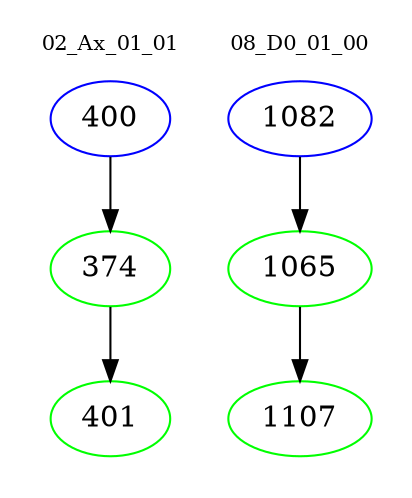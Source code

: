 digraph{
subgraph cluster_0 {
color = white
label = "02_Ax_01_01";
fontsize=10;
T0_400 [label="400", color="blue"]
T0_400 -> T0_374 [color="black"]
T0_374 [label="374", color="green"]
T0_374 -> T0_401 [color="black"]
T0_401 [label="401", color="green"]
}
subgraph cluster_1 {
color = white
label = "08_D0_01_00";
fontsize=10;
T1_1082 [label="1082", color="blue"]
T1_1082 -> T1_1065 [color="black"]
T1_1065 [label="1065", color="green"]
T1_1065 -> T1_1107 [color="black"]
T1_1107 [label="1107", color="green"]
}
}
